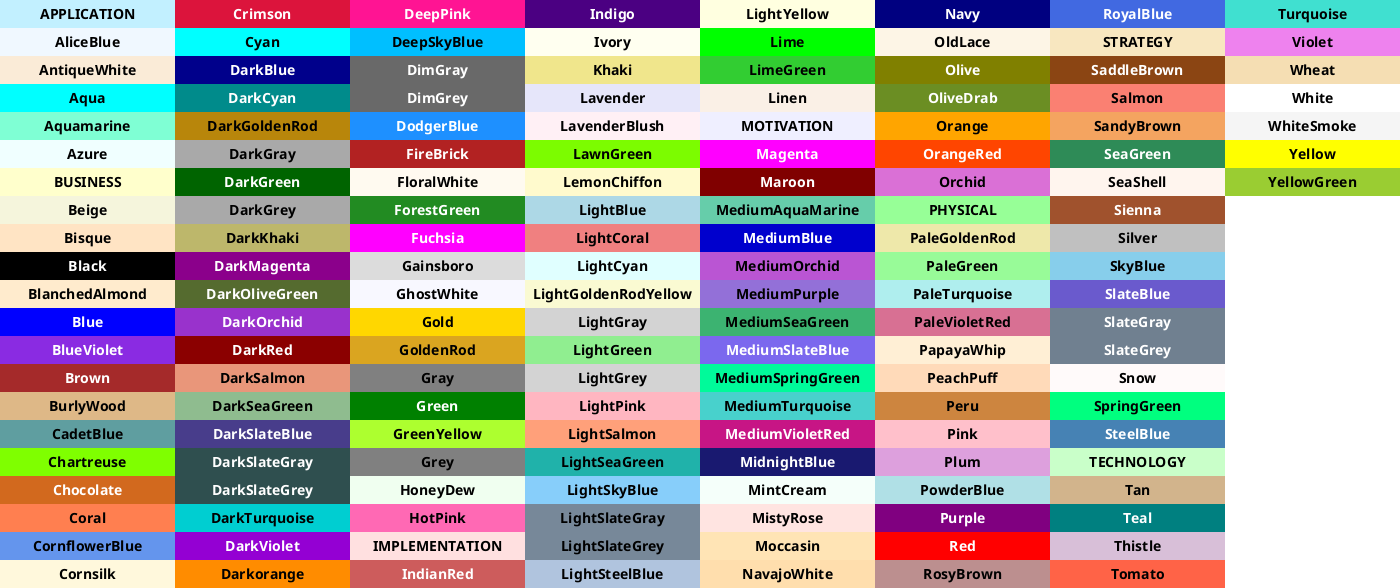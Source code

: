 @startuml
colors
@enduml

@startuml PlanningFSM_20221108_REV06
mainframe PlanningFSM_20221108_REV06
' Formatting
' ------------------------------------
hide empty description

' State blocks
skinparam state {
  BackgroundColor #DeepSkyBlue
}

' choice blocks
<style>
  diamond {
    BackgroundColor #Tomato
}
</style>


' States and Interactions
' ------------------------------------
' Global states
state EndMission_L0
state PlanExploration_L0 #MediumSpringGreen
state PlanTransport_L0 #MediumPurple
state UpdateMap_L0
  UpdateMap_L0 : Request site_map_server
state GetExplorationGoals_L0 #MediumSpringGreen
  GetExplorationGoals_L0 : Select N goals
state GetTransportGoals_L0 #MediumPurple
  GetTransportGoals_L0 : Select 3 goals: src, sink, src
state MapExplored_L0 <<choice>>
  note right of MapExplored_L0
    MapExplored_L0?
  end note
state SiteWorkDone_L0 <<choice>>
  note left of SiteWorkDone_L0
    SiteWorkDone_L0?
  end note
state RePlanTransport_L0 <<choice>>
  note right of RePlanTransport_L0
    RePlanTransport_L0?
  end note

' Fallback states
state FallBack_L1 #Gainsboro {
  state CallForHelp_L0 #Gainsboro 
  state OperatorIntervention_L0 #Gainsboro 
  state OperatorAvailable_L0 <<choice>>
    note right of OperatorAvailable_L0
    OperatorAvailable_L0?
    end note
  state ContinueMission_L0 <<choice>>
    note right of ContinueMission_L0
      ContinueMission_L0?
    end note

  ' Fallback state interactions
  CallForHelp_L0 -d-> OperatorAvailable_L0 : call_help
  OperatorAvailable_L0 -d-> OperatorIntervention_L0 : yes
    OperatorIntervention_L0 -d-> ContinueMission_L0 : check_mission
      ContinueMission_L0 -l-> UpdateMap_L0 : yes
      ContinueMission_L0 -d-> EndMission_L0 : no
  OperatorAvailable_L0 -d-> EndMission_L0 : no
}

' Driving states
state FollowingTrajectory_L0 #Magenta
state EscapeManeuver_L0 #Magenta
state GetWorksystemTrajectory_L0 #Magenta
  GetWorksystemTrajectory_L0 : Call Kinematic, Velocity, Tool planners
state GoalsRemaining_L0 <<choice>>
  note right of GoalsRemaining_L0
    GoalsRemaining_L0?
  end note

' Driving state interactions
GoalsRemaining_L0 -u-> GetWorksystemTrajectory_L0 : yes
  GetWorksystemTrajectory_L0 -u-> FollowingTrajectory_L0 : follow_trajectory
    FollowingTrajectory_L0 --> GoalsRemaining_L0 : goal_reached
    FollowingTrajectory_L0 --> GetWorksystemTrajectory_L0 : replan
    FollowingTrajectory_L0 --> EscapeManeuver_L0 : stuck
      EscapeManeuver_L0 -d-> FollowingTrajectory_L0 : not_stuck
      EscapeManeuver_L0 -r->  CallForHelp_L0 : abort
GoalsRemaining_L0 -d-> UpdateMap_L0 : no

' Global state interactions
[*] -d-> UpdateMap_L0 : start
  UpdateMap_L0 -d-> SiteWorkDone_L0 : map_updated
  UpdateMap_L0 -[dashed]-> GoalsRemaining_L0 : drive (for trajectory debug ONLY)
  SiteWorkDone_L0 -r-> EndMission_L0 : yes
  SiteWorkDone_L0 -l-> MapExplored_L0 : no
    MapExplored_L0 -d-> RePlanTransport_L0 : yes
      RePlanTransport_L0 -d-> PlanTransport_L0 : yes
        PlanTransport_L0 -d-> GetTransportGoals_L0 : transport_planned
      RePlanTransport_L0 -d-> GetTransportGoals_L0 : no
        GetTransportGoals_L0 -d-> GoalsRemaining_L0 : drive
    MapExplored_L0 -d-> PlanExploration_L0 : no
      PlanExploration_L0 -d-> GetExplorationGoals_L0 : exploration_planned
      GetExplorationGoals_L0 -d-> GoalsRemaining_L0 : drive
EndMission_L0 --> [*] : stop

@enduml

